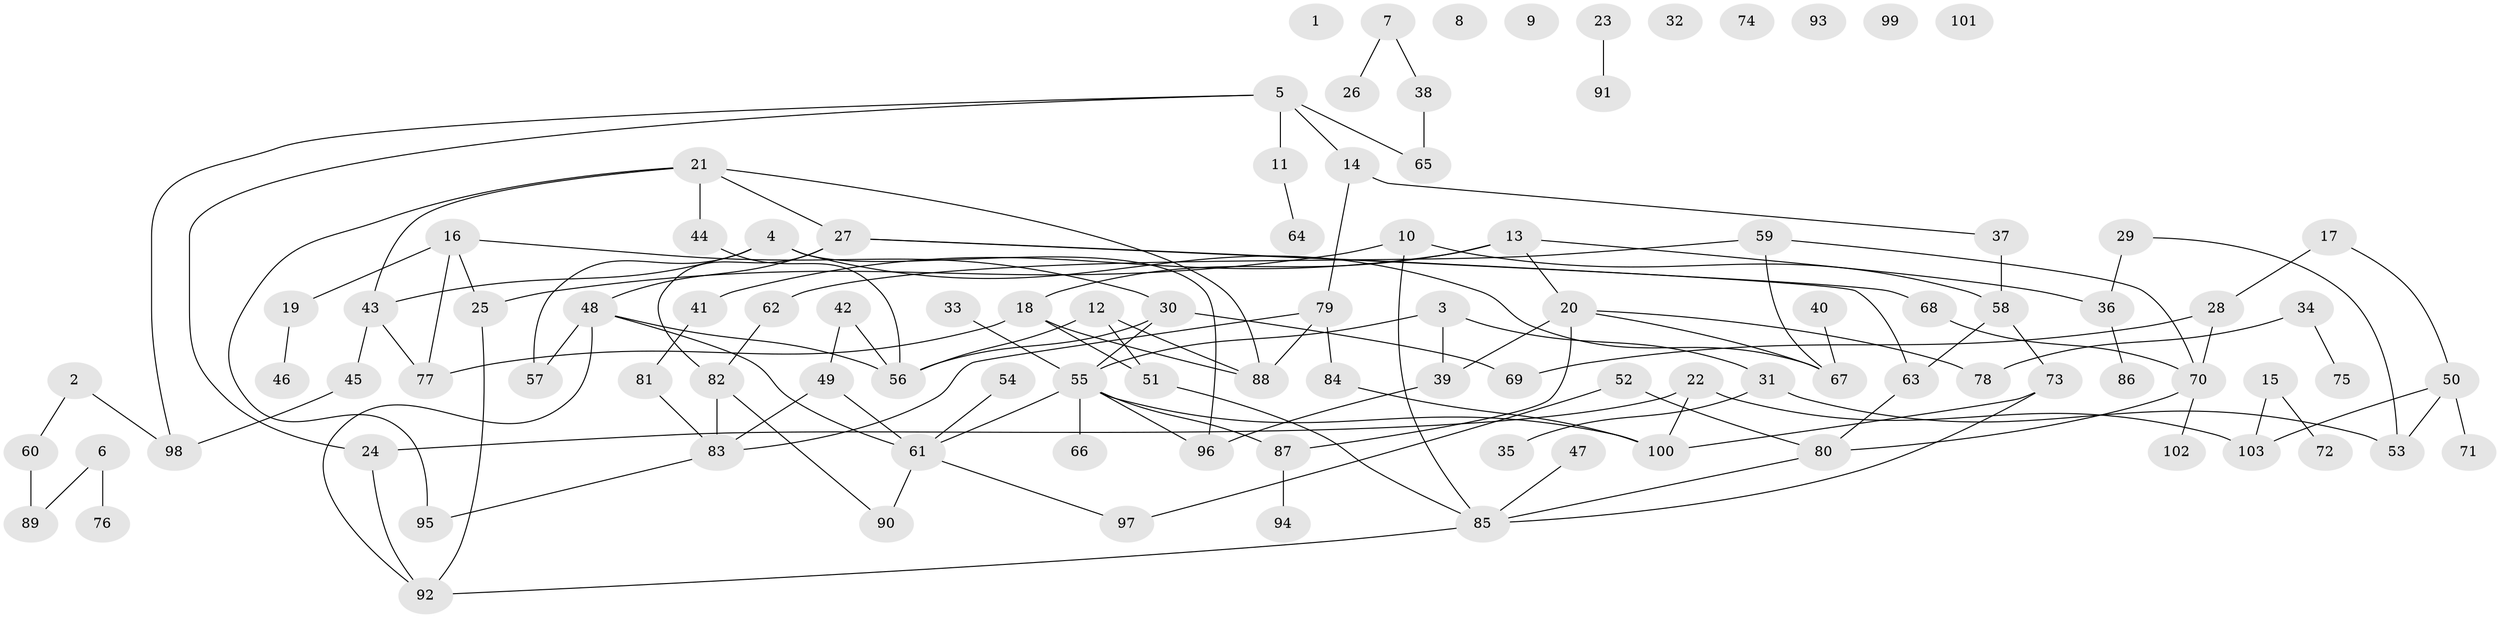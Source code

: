 // Generated by graph-tools (version 1.1) at 2025/00/03/09/25 03:00:54]
// undirected, 103 vertices, 131 edges
graph export_dot {
graph [start="1"]
  node [color=gray90,style=filled];
  1;
  2;
  3;
  4;
  5;
  6;
  7;
  8;
  9;
  10;
  11;
  12;
  13;
  14;
  15;
  16;
  17;
  18;
  19;
  20;
  21;
  22;
  23;
  24;
  25;
  26;
  27;
  28;
  29;
  30;
  31;
  32;
  33;
  34;
  35;
  36;
  37;
  38;
  39;
  40;
  41;
  42;
  43;
  44;
  45;
  46;
  47;
  48;
  49;
  50;
  51;
  52;
  53;
  54;
  55;
  56;
  57;
  58;
  59;
  60;
  61;
  62;
  63;
  64;
  65;
  66;
  67;
  68;
  69;
  70;
  71;
  72;
  73;
  74;
  75;
  76;
  77;
  78;
  79;
  80;
  81;
  82;
  83;
  84;
  85;
  86;
  87;
  88;
  89;
  90;
  91;
  92;
  93;
  94;
  95;
  96;
  97;
  98;
  99;
  100;
  101;
  102;
  103;
  2 -- 60;
  2 -- 98;
  3 -- 31;
  3 -- 39;
  3 -- 55;
  4 -- 43;
  4 -- 57;
  4 -- 67;
  4 -- 96;
  5 -- 11;
  5 -- 14;
  5 -- 24;
  5 -- 65;
  5 -- 98;
  6 -- 76;
  6 -- 89;
  7 -- 26;
  7 -- 38;
  10 -- 25;
  10 -- 58;
  10 -- 85;
  11 -- 64;
  12 -- 51;
  12 -- 56;
  12 -- 88;
  13 -- 18;
  13 -- 20;
  13 -- 36;
  13 -- 41;
  14 -- 37;
  14 -- 79;
  15 -- 72;
  15 -- 103;
  16 -- 19;
  16 -- 25;
  16 -- 30;
  16 -- 77;
  17 -- 28;
  17 -- 50;
  18 -- 51;
  18 -- 77;
  18 -- 88;
  19 -- 46;
  20 -- 39;
  20 -- 67;
  20 -- 78;
  20 -- 87;
  21 -- 27;
  21 -- 43;
  21 -- 44;
  21 -- 88;
  21 -- 95;
  22 -- 24;
  22 -- 100;
  22 -- 103;
  23 -- 91;
  24 -- 92;
  25 -- 92;
  27 -- 48;
  27 -- 63;
  27 -- 68;
  27 -- 82;
  28 -- 69;
  28 -- 70;
  29 -- 36;
  29 -- 53;
  30 -- 55;
  30 -- 56;
  30 -- 69;
  31 -- 35;
  31 -- 53;
  33 -- 55;
  34 -- 75;
  34 -- 78;
  36 -- 86;
  37 -- 58;
  38 -- 65;
  39 -- 96;
  40 -- 67;
  41 -- 81;
  42 -- 49;
  42 -- 56;
  43 -- 45;
  43 -- 77;
  44 -- 56;
  45 -- 98;
  47 -- 85;
  48 -- 56;
  48 -- 57;
  48 -- 61;
  48 -- 92;
  49 -- 61;
  49 -- 83;
  50 -- 53;
  50 -- 71;
  50 -- 103;
  51 -- 85;
  52 -- 80;
  52 -- 97;
  54 -- 61;
  55 -- 61;
  55 -- 66;
  55 -- 87;
  55 -- 96;
  55 -- 100;
  58 -- 63;
  58 -- 73;
  59 -- 62;
  59 -- 67;
  59 -- 70;
  60 -- 89;
  61 -- 90;
  61 -- 97;
  62 -- 82;
  63 -- 80;
  68 -- 70;
  70 -- 80;
  70 -- 102;
  73 -- 85;
  73 -- 100;
  79 -- 83;
  79 -- 84;
  79 -- 88;
  80 -- 85;
  81 -- 83;
  82 -- 83;
  82 -- 90;
  83 -- 95;
  84 -- 100;
  85 -- 92;
  87 -- 94;
}
